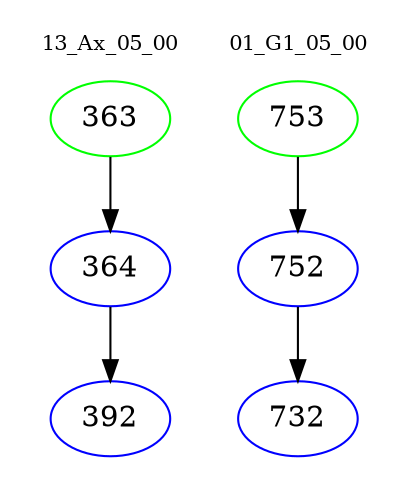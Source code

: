digraph{
subgraph cluster_0 {
color = white
label = "13_Ax_05_00";
fontsize=10;
T0_363 [label="363", color="green"]
T0_363 -> T0_364 [color="black"]
T0_364 [label="364", color="blue"]
T0_364 -> T0_392 [color="black"]
T0_392 [label="392", color="blue"]
}
subgraph cluster_1 {
color = white
label = "01_G1_05_00";
fontsize=10;
T1_753 [label="753", color="green"]
T1_753 -> T1_752 [color="black"]
T1_752 [label="752", color="blue"]
T1_752 -> T1_732 [color="black"]
T1_732 [label="732", color="blue"]
}
}
